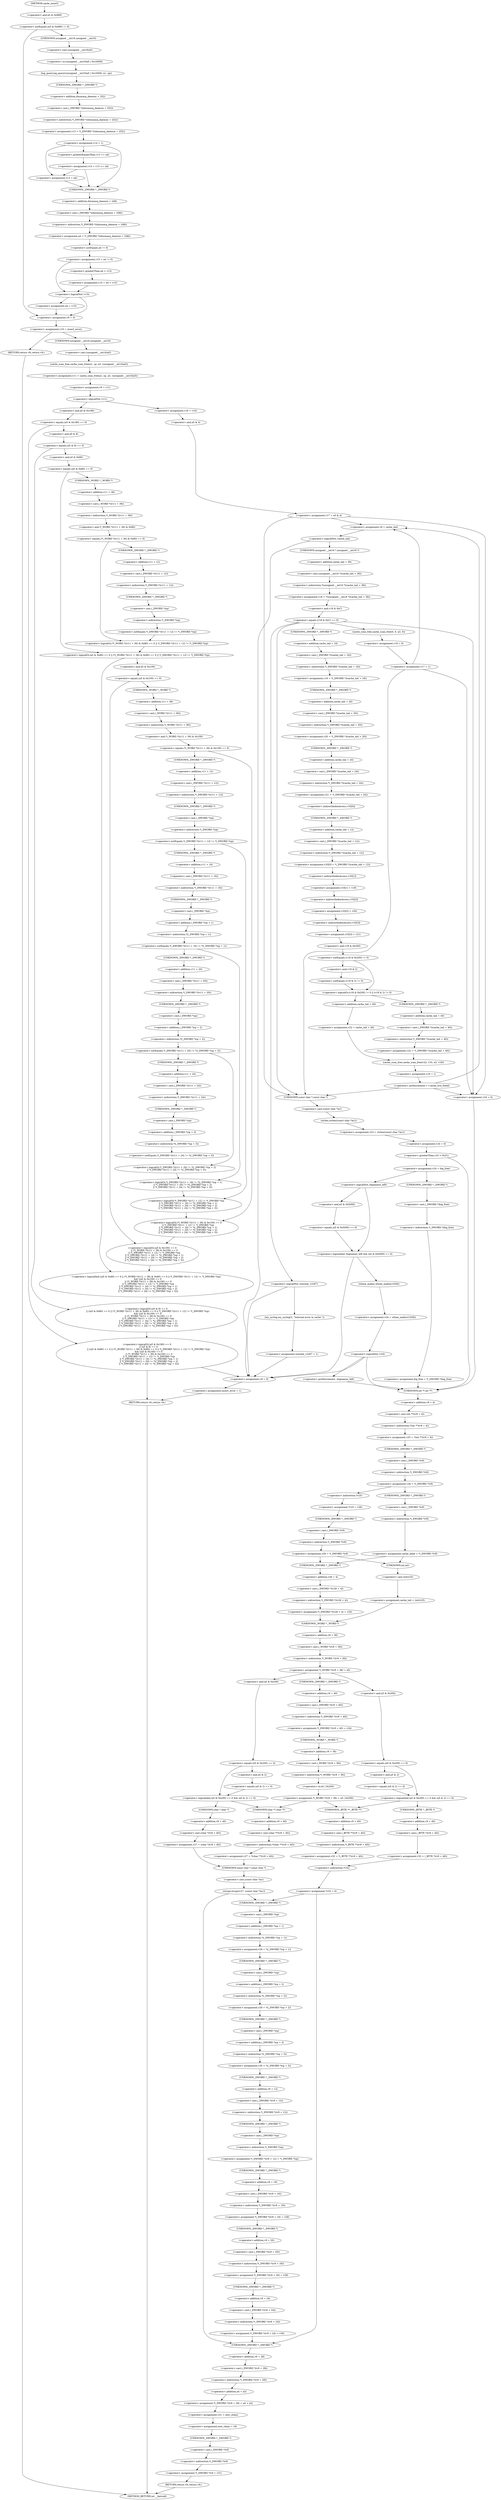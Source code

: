 digraph cache_insert {  
"1000157" [label = "(<operator>.notEquals,(a5 & 0x980) != 0)" ]
"1000158" [label = "(<operator>.and,a5 & 0x980)" ]
"1000163" [label = "(log_query,log_query((unsigned __int16)a5 | 0x10000, a1, cp))" ]
"1000164" [label = "(<operator>.or,(unsigned __int16)a5 | 0x10000)" ]
"1000165" [label = "(<operator>.cast,(unsigned __int16)a5)" ]
"1000166" [label = "(UNKNOWN,unsigned __int16,unsigned __int16)" ]
"1000171" [label = "(<operator>.assignment,v13 = *(_DWORD *)(dnsmasq_daemon + 252))" ]
"1000173" [label = "(<operator>.indirection,*(_DWORD *)(dnsmasq_daemon + 252))" ]
"1000174" [label = "(<operator>.cast,(_DWORD *)(dnsmasq_daemon + 252))" ]
"1000175" [label = "(UNKNOWN,_DWORD *,_DWORD *)" ]
"1000176" [label = "(<operator>.addition,dnsmasq_daemon + 252)" ]
"1000179" [label = "(<operator>.assignment,v14 = 1)" ]
"1000184" [label = "(<operator>.assignment,v14 = v13 >= a4)" ]
"1000186" [label = "(<operator>.greaterEqualsThan,v13 >= a4)" ]
"1000191" [label = "(<operator>.assignment,v13 = a4)" ]
"1000194" [label = "(<operator>.assignment,a4 = *(_DWORD *)(dnsmasq_daemon + 248))" ]
"1000196" [label = "(<operator>.indirection,*(_DWORD *)(dnsmasq_daemon + 248))" ]
"1000197" [label = "(<operator>.cast,(_DWORD *)(dnsmasq_daemon + 248))" ]
"1000198" [label = "(UNKNOWN,_DWORD *,_DWORD *)" ]
"1000199" [label = "(<operator>.addition,dnsmasq_daemon + 248)" ]
"1000202" [label = "(<operator>.assignment,v15 = a4 != 0)" ]
"1000204" [label = "(<operator>.notEquals,a4 != 0)" ]
"1000209" [label = "(<operator>.assignment,v15 = a4 > v13)" ]
"1000211" [label = "(<operator>.greaterThan,a4 > v13)" ]
"1000215" [label = "(<operator>.logicalNot,!v15)" ]
"1000217" [label = "(<operator>.assignment,a4 = v13)" ]
"1000220" [label = "(<operator>.assignment,v9 = 0)" ]
"1000223" [label = "(<operator>.assignment,v10 = insert_error)" ]
"1000228" [label = "(RETURN,return v9;,return v9;)" ]
"1000230" [label = "(<operator>.assignment,v11 = cache_scan_free(a1, cp, a3, (unsigned __int16)a5))" ]
"1000232" [label = "(cache_scan_free,cache_scan_free(a1, cp, a3, (unsigned __int16)a5))" ]
"1000236" [label = "(<operator>.cast,(unsigned __int16)a5)" ]
"1000237" [label = "(UNKNOWN,unsigned __int16,unsigned __int16)" ]
"1000239" [label = "(<operator>.assignment,v9 = v11)" ]
"1000243" [label = "(<operator>.logicalNot,!v11)" ]
"1000246" [label = "(<operator>.assignment,v16 = v10)" ]
"1000249" [label = "(<operator>.assignment,v17 = a5 & 4)" ]
"1000251" [label = "(<operator>.and,a5 & 4)" ]
"1000257" [label = "(<operator>.assignment,v9 = cache_tail)" ]
"1000261" [label = "(<operator>.logicalNot,!cache_tail)" ]
"1000264" [label = "(<operator>.assignment,v18 = *(unsigned __int16 *)(cache_tail + 36))" ]
"1000266" [label = "(<operator>.indirection,*(unsigned __int16 *)(cache_tail + 36))" ]
"1000267" [label = "(<operator>.cast,(unsigned __int16 *)(cache_tail + 36))" ]
"1000268" [label = "(UNKNOWN,unsigned __int16 *,unsigned __int16 *)" ]
"1000269" [label = "(<operator>.addition,cache_tail + 36)" ]
"1000273" [label = "(<operator>.equals,(v18 & 0xC) == 0)" ]
"1000274" [label = "(<operator>.and,v18 & 0xC)" ]
"1000283" [label = "(<operator>.logicalNot,!warned_12267)" ]
"1000286" [label = "(my_syslog,my_syslog(3, \"Internal error in cache.\"))" ]
"1000289" [label = "(<operator>.assignment,warned_12267 = 1)" ]
"1000296" [label = "(<operator>.assignment,v19 = *(_DWORD *)(cache_tail + 16))" ]
"1000298" [label = "(<operator>.indirection,*(_DWORD *)(cache_tail + 16))" ]
"1000299" [label = "(<operator>.cast,(_DWORD *)(cache_tail + 16))" ]
"1000300" [label = "(UNKNOWN,_DWORD *,_DWORD *)" ]
"1000301" [label = "(<operator>.addition,cache_tail + 16)" ]
"1000304" [label = "(<operator>.assignment,v20 = *(_DWORD *)(cache_tail + 20))" ]
"1000306" [label = "(<operator>.indirection,*(_DWORD *)(cache_tail + 20))" ]
"1000307" [label = "(<operator>.cast,(_DWORD *)(cache_tail + 20))" ]
"1000308" [label = "(UNKNOWN,_DWORD *,_DWORD *)" ]
"1000309" [label = "(<operator>.addition,cache_tail + 20)" ]
"1000312" [label = "(<operator>.assignment,v21 = *(_DWORD *)(cache_tail + 24))" ]
"1000314" [label = "(<operator>.indirection,*(_DWORD *)(cache_tail + 24))" ]
"1000315" [label = "(<operator>.cast,(_DWORD *)(cache_tail + 24))" ]
"1000316" [label = "(UNKNOWN,_DWORD *,_DWORD *)" ]
"1000317" [label = "(<operator>.addition,cache_tail + 24)" ]
"1000320" [label = "(<operator>.assignment,v33[0] = *(_DWORD *)(cache_tail + 12))" ]
"1000321" [label = "(<operator>.indirectIndexAccess,v33[0])" ]
"1000324" [label = "(<operator>.indirection,*(_DWORD *)(cache_tail + 12))" ]
"1000325" [label = "(<operator>.cast,(_DWORD *)(cache_tail + 12))" ]
"1000326" [label = "(UNKNOWN,_DWORD *,_DWORD *)" ]
"1000327" [label = "(<operator>.addition,cache_tail + 12)" ]
"1000330" [label = "(<operator>.assignment,v33[1] = v19)" ]
"1000331" [label = "(<operator>.indirectIndexAccess,v33[1])" ]
"1000335" [label = "(<operator>.assignment,v33[2] = v20)" ]
"1000336" [label = "(<operator>.indirectIndexAccess,v33[2])" ]
"1000340" [label = "(<operator>.assignment,v33[3] = v21)" ]
"1000341" [label = "(<operator>.indirectIndexAccess,v33[3])" ]
"1000346" [label = "(<operator>.logicalOr,(v18 & 0x200) != 0 || (v18 & 2) != 0)" ]
"1000347" [label = "(<operator>.notEquals,(v18 & 0x200) != 0)" ]
"1000348" [label = "(<operator>.and,v18 & 0x200)" ]
"1000352" [label = "(<operator>.notEquals,(v18 & 2) != 0)" ]
"1000353" [label = "(<operator>.and,v18 & 2)" ]
"1000357" [label = "(<operator>.assignment,v22 = *(_DWORD *)(cache_tail + 40))" ]
"1000359" [label = "(<operator>.indirection,*(_DWORD *)(cache_tail + 40))" ]
"1000360" [label = "(<operator>.cast,(_DWORD *)(cache_tail + 40))" ]
"1000361" [label = "(UNKNOWN,_DWORD *,_DWORD *)" ]
"1000362" [label = "(<operator>.addition,cache_tail + 40)" ]
"1000366" [label = "(<operator>.assignment,v22 = cache_tail + 40)" ]
"1000368" [label = "(<operator>.addition,cache_tail + 40)" ]
"1000371" [label = "(cache_scan_free,cache_scan_free(v22, v33, a3, v18))" ]
"1000376" [label = "(<operator>.assignment,v16 = 1)" ]
"1000379" [label = "(<operator>.preIncrement,++cache_live_freed)" ]
"1000383" [label = "(cache_scan_free,cache_scan_free(0, 0, a3, 0))" ]
"1000388" [label = "(<operator>.assignment,v16 = 0)" ]
"1000391" [label = "(<operator>.assignment,v17 = 1)" ]
"1000397" [label = "(<operator>.assignment,v23 = strlen((const char *)a1))" ]
"1000399" [label = "(strlen,strlen((const char *)a1))" ]
"1000400" [label = "(<operator>.cast,(const char *)a1)" ]
"1000401" [label = "(UNKNOWN,const char *,const char *)" ]
"1000403" [label = "(<operator>.assignment,v24 = 0)" ]
"1000407" [label = "(<operator>.greaterThan,v23 > 0x31)" ]
"1000411" [label = "(<operator>.assignment,v24 = big_free)" ]
"1000417" [label = "(<operator>.assignment,big_free = *(_DWORD *)big_free)" ]
"1000419" [label = "(<operator>.indirection,*(_DWORD *)big_free)" ]
"1000420" [label = "(<operator>.cast,(_DWORD *)big_free)" ]
"1000421" [label = "(UNKNOWN,_DWORD *,_DWORD *)" ]
"1000426" [label = "(<operator>.logicalAnd,!bignames_left && (a5 & 0x5000) == 0)" ]
"1000427" [label = "(<operator>.logicalNot,!bignames_left)" ]
"1000429" [label = "(<operator>.equals,(a5 & 0x5000) == 0)" ]
"1000430" [label = "(<operator>.and,a5 & 0x5000)" ]
"1000435" [label = "(<operator>.assignment,v24 = whine_malloc(1028))" ]
"1000437" [label = "(whine_malloc,whine_malloc(1028))" ]
"1000440" [label = "(<operator>.logicalNot,!v24)" ]
"1000445" [label = "(<operator>.preDecrement,--bignames_left)" ]
"1000449" [label = "(<operator>.assignment,v24 = 0)" ]
"1000452" [label = "(<operator>.assignment,v25 = *(int **)(v9 + 4))" ]
"1000454" [label = "(<operator>.indirection,*(int **)(v9 + 4))" ]
"1000455" [label = "(<operator>.cast,(int **)(v9 + 4))" ]
"1000456" [label = "(UNKNOWN,int **,int **)" ]
"1000457" [label = "(<operator>.addition,v9 + 4)" ]
"1000460" [label = "(<operator>.assignment,v26 = *(_DWORD *)v9)" ]
"1000462" [label = "(<operator>.indirection,*(_DWORD *)v9)" ]
"1000463" [label = "(<operator>.cast,(_DWORD *)v9)" ]
"1000464" [label = "(UNKNOWN,_DWORD *,_DWORD *)" ]
"1000469" [label = "(<operator>.assignment,*v25 = v26)" ]
"1000470" [label = "(<operator>.indirection,*v25)" ]
"1000473" [label = "(<operator>.assignment,v26 = *(_DWORD *)v9)" ]
"1000475" [label = "(<operator>.indirection,*(_DWORD *)v9)" ]
"1000476" [label = "(<operator>.cast,(_DWORD *)v9)" ]
"1000477" [label = "(UNKNOWN,_DWORD *,_DWORD *)" ]
"1000481" [label = "(<operator>.assignment,cache_head = *(_DWORD *)v9)" ]
"1000483" [label = "(<operator>.indirection,*(_DWORD *)v9)" ]
"1000484" [label = "(<operator>.cast,(_DWORD *)v9)" ]
"1000485" [label = "(UNKNOWN,_DWORD *,_DWORD *)" ]
"1000489" [label = "(<operator>.assignment,*(_DWORD *)(v26 + 4) = v25)" ]
"1000490" [label = "(<operator>.indirection,*(_DWORD *)(v26 + 4))" ]
"1000491" [label = "(<operator>.cast,(_DWORD *)(v26 + 4))" ]
"1000492" [label = "(UNKNOWN,_DWORD *,_DWORD *)" ]
"1000493" [label = "(<operator>.addition,v26 + 4)" ]
"1000498" [label = "(<operator>.assignment,cache_tail = (int)v25)" ]
"1000500" [label = "(<operator>.cast,(int)v25)" ]
"1000501" [label = "(UNKNOWN,int,int)" ]
"1000503" [label = "(<operator>.assignment,*(_WORD *)(v9 + 36) = a5)" ]
"1000504" [label = "(<operator>.indirection,*(_WORD *)(v9 + 36))" ]
"1000505" [label = "(<operator>.cast,(_WORD *)(v9 + 36))" ]
"1000506" [label = "(UNKNOWN,_WORD *,_WORD *)" ]
"1000507" [label = "(<operator>.addition,v9 + 36)" ]
"1000514" [label = "(<operator>.assignment,*(_DWORD *)(v9 + 40) = v24)" ]
"1000515" [label = "(<operator>.indirection,*(_DWORD *)(v9 + 40))" ]
"1000516" [label = "(<operator>.cast,(_DWORD *)(v9 + 40))" ]
"1000517" [label = "(UNKNOWN,_DWORD *,_DWORD *)" ]
"1000518" [label = "(<operator>.addition,v9 + 40)" ]
"1000522" [label = "(<operator>.assignment,*(_WORD *)(v9 + 36) = a5 | 0x200)" ]
"1000523" [label = "(<operator>.indirection,*(_WORD *)(v9 + 36))" ]
"1000524" [label = "(<operator>.cast,(_WORD *)(v9 + 36))" ]
"1000525" [label = "(UNKNOWN,_WORD *,_WORD *)" ]
"1000526" [label = "(<operator>.addition,v9 + 36)" ]
"1000529" [label = "(<operator>.or,a5 | 0x200)" ]
"1000541" [label = "(<operator>.logicalAnd,(a5 & 0x200) == 0 && (a5 & 2) == 0)" ]
"1000542" [label = "(<operator>.equals,(a5 & 0x200) == 0)" ]
"1000543" [label = "(<operator>.and,a5 & 0x200)" ]
"1000547" [label = "(<operator>.equals,(a5 & 2) == 0)" ]
"1000548" [label = "(<operator>.and,a5 & 2)" ]
"1000553" [label = "(<operator>.assignment,v27 = (char *)(v9 + 40))" ]
"1000555" [label = "(<operator>.cast,(char *)(v9 + 40))" ]
"1000556" [label = "(UNKNOWN,char *,char *)" ]
"1000557" [label = "(<operator>.addition,v9 + 40)" ]
"1000562" [label = "(<operator>.assignment,v27 = *(char **)(v9 + 40))" ]
"1000564" [label = "(<operator>.indirection,*(char **)(v9 + 40))" ]
"1000565" [label = "(<operator>.cast,(char **)(v9 + 40))" ]
"1000566" [label = "(UNKNOWN,char **,char **)" ]
"1000567" [label = "(<operator>.addition,v9 + 40)" ]
"1000571" [label = "(strcpy,strcpy(v27, (const char *)a1))" ]
"1000573" [label = "(<operator>.cast,(const char *)a1)" ]
"1000574" [label = "(UNKNOWN,const char *,const char *)" ]
"1000580" [label = "(<operator>.assignment,v28 = *((_DWORD *)cp + 1))" ]
"1000582" [label = "(<operator>.indirection,*((_DWORD *)cp + 1))" ]
"1000583" [label = "(<operator>.addition,(_DWORD *)cp + 1)" ]
"1000584" [label = "(<operator>.cast,(_DWORD *)cp)" ]
"1000585" [label = "(UNKNOWN,_DWORD *,_DWORD *)" ]
"1000588" [label = "(<operator>.assignment,v29 = *((_DWORD *)cp + 2))" ]
"1000590" [label = "(<operator>.indirection,*((_DWORD *)cp + 2))" ]
"1000591" [label = "(<operator>.addition,(_DWORD *)cp + 2)" ]
"1000592" [label = "(<operator>.cast,(_DWORD *)cp)" ]
"1000593" [label = "(UNKNOWN,_DWORD *,_DWORD *)" ]
"1000596" [label = "(<operator>.assignment,v30 = *((_DWORD *)cp + 3))" ]
"1000598" [label = "(<operator>.indirection,*((_DWORD *)cp + 3))" ]
"1000599" [label = "(<operator>.addition,(_DWORD *)cp + 3)" ]
"1000600" [label = "(<operator>.cast,(_DWORD *)cp)" ]
"1000601" [label = "(UNKNOWN,_DWORD *,_DWORD *)" ]
"1000604" [label = "(<operator>.assignment,*(_DWORD *)(v9 + 12) = *(_DWORD *)cp)" ]
"1000605" [label = "(<operator>.indirection,*(_DWORD *)(v9 + 12))" ]
"1000606" [label = "(<operator>.cast,(_DWORD *)(v9 + 12))" ]
"1000607" [label = "(UNKNOWN,_DWORD *,_DWORD *)" ]
"1000608" [label = "(<operator>.addition,v9 + 12)" ]
"1000611" [label = "(<operator>.indirection,*(_DWORD *)cp)" ]
"1000612" [label = "(<operator>.cast,(_DWORD *)cp)" ]
"1000613" [label = "(UNKNOWN,_DWORD *,_DWORD *)" ]
"1000615" [label = "(<operator>.assignment,*(_DWORD *)(v9 + 16) = v28)" ]
"1000616" [label = "(<operator>.indirection,*(_DWORD *)(v9 + 16))" ]
"1000617" [label = "(<operator>.cast,(_DWORD *)(v9 + 16))" ]
"1000618" [label = "(UNKNOWN,_DWORD *,_DWORD *)" ]
"1000619" [label = "(<operator>.addition,v9 + 16)" ]
"1000623" [label = "(<operator>.assignment,*(_DWORD *)(v9 + 20) = v29)" ]
"1000624" [label = "(<operator>.indirection,*(_DWORD *)(v9 + 20))" ]
"1000625" [label = "(<operator>.cast,(_DWORD *)(v9 + 20))" ]
"1000626" [label = "(UNKNOWN,_DWORD *,_DWORD *)" ]
"1000627" [label = "(<operator>.addition,v9 + 20)" ]
"1000631" [label = "(<operator>.assignment,*(_DWORD *)(v9 + 24) = v30)" ]
"1000632" [label = "(<operator>.indirection,*(_DWORD *)(v9 + 24))" ]
"1000633" [label = "(<operator>.cast,(_DWORD *)(v9 + 24))" ]
"1000634" [label = "(UNKNOWN,_DWORD *,_DWORD *)" ]
"1000635" [label = "(<operator>.addition,v9 + 24)" ]
"1000639" [label = "(<operator>.assignment,*(_DWORD *)(v9 + 28) = a4 + a3)" ]
"1000640" [label = "(<operator>.indirection,*(_DWORD *)(v9 + 28))" ]
"1000641" [label = "(<operator>.cast,(_DWORD *)(v9 + 28))" ]
"1000642" [label = "(UNKNOWN,_DWORD *,_DWORD *)" ]
"1000643" [label = "(<operator>.addition,v9 + 28)" ]
"1000646" [label = "(<operator>.addition,a4 + a3)" ]
"1000649" [label = "(<operator>.assignment,v31 = new_chain)" ]
"1000652" [label = "(<operator>.assignment,new_chain = v9)" ]
"1000655" [label = "(<operator>.assignment,*(_DWORD *)v9 = v31)" ]
"1000656" [label = "(<operator>.indirection,*(_DWORD *)v9)" ]
"1000657" [label = "(<operator>.cast,(_DWORD *)v9)" ]
"1000658" [label = "(UNKNOWN,_DWORD *,_DWORD *)" ]
"1000661" [label = "(RETURN,return v9;,return v9;)" ]
"1000664" [label = "(<operator>.logicalAnd,(a5 & 0x200) == 0 && (a5 & 2) == 0)" ]
"1000665" [label = "(<operator>.equals,(a5 & 0x200) == 0)" ]
"1000666" [label = "(<operator>.and,a5 & 0x200)" ]
"1000670" [label = "(<operator>.equals,(a5 & 2) == 0)" ]
"1000671" [label = "(<operator>.and,a5 & 2)" ]
"1000676" [label = "(<operator>.assignment,v32 = (_BYTE *)(v9 + 40))" ]
"1000678" [label = "(<operator>.cast,(_BYTE *)(v9 + 40))" ]
"1000679" [label = "(UNKNOWN,_BYTE *,_BYTE *)" ]
"1000680" [label = "(<operator>.addition,v9 + 40)" ]
"1000684" [label = "(<operator>.assignment,*v32 = 0)" ]
"1000685" [label = "(<operator>.indirection,*v32)" ]
"1000689" [label = "(<operator>.assignment,v32 = *(_BYTE **)(v9 + 40))" ]
"1000691" [label = "(<operator>.indirection,*(_BYTE **)(v9 + 40))" ]
"1000692" [label = "(<operator>.cast,(_BYTE **)(v9 + 40))" ]
"1000693" [label = "(UNKNOWN,_BYTE **,_BYTE **)" ]
"1000694" [label = "(<operator>.addition,v9 + 40)" ]
"1000699" [label = "(<operator>.logicalOr,(a5 & 0x180) == 0\n    || (a5 & 8) == 0\n    || ((a5 & 0x80) == 0 || (*(_WORD *)(v11 + 36) & 0x80) == 0 || *(_DWORD *)(v11 + 12) != *(_DWORD *)cp)\n    && ((a5 & 0x100) == 0\n     || (*(_WORD *)(v11 + 36) & 0x100) == 0\n     || *(_DWORD *)(v11 + 12) != *(_DWORD *)cp\n     || *(_DWORD *)(v11 + 16) != *((_DWORD *)cp + 1)\n     || *(_DWORD *)(v11 + 20) != *((_DWORD *)cp + 2)\n     || *(_DWORD *)(v11 + 24) != *((_DWORD *)cp + 3)))" ]
"1000700" [label = "(<operator>.equals,(a5 & 0x180) == 0)" ]
"1000701" [label = "(<operator>.and,a5 & 0x180)" ]
"1000705" [label = "(<operator>.logicalOr,(a5 & 8) == 0\n    || ((a5 & 0x80) == 0 || (*(_WORD *)(v11 + 36) & 0x80) == 0 || *(_DWORD *)(v11 + 12) != *(_DWORD *)cp)\n    && ((a5 & 0x100) == 0\n     || (*(_WORD *)(v11 + 36) & 0x100) == 0\n     || *(_DWORD *)(v11 + 12) != *(_DWORD *)cp\n     || *(_DWORD *)(v11 + 16) != *((_DWORD *)cp + 1)\n     || *(_DWORD *)(v11 + 20) != *((_DWORD *)cp + 2)\n     || *(_DWORD *)(v11 + 24) != *((_DWORD *)cp + 3)))" ]
"1000706" [label = "(<operator>.equals,(a5 & 8) == 0)" ]
"1000707" [label = "(<operator>.and,a5 & 8)" ]
"1000711" [label = "(<operator>.logicalAnd,((a5 & 0x80) == 0 || (*(_WORD *)(v11 + 36) & 0x80) == 0 || *(_DWORD *)(v11 + 12) != *(_DWORD *)cp)\n    && ((a5 & 0x100) == 0\n     || (*(_WORD *)(v11 + 36) & 0x100) == 0\n     || *(_DWORD *)(v11 + 12) != *(_DWORD *)cp\n     || *(_DWORD *)(v11 + 16) != *((_DWORD *)cp + 1)\n     || *(_DWORD *)(v11 + 20) != *((_DWORD *)cp + 2)\n     || *(_DWORD *)(v11 + 24) != *((_DWORD *)cp + 3)))" ]
"1000712" [label = "(<operator>.logicalOr,(a5 & 0x80) == 0 || (*(_WORD *)(v11 + 36) & 0x80) == 0 || *(_DWORD *)(v11 + 12) != *(_DWORD *)cp)" ]
"1000713" [label = "(<operator>.equals,(a5 & 0x80) == 0)" ]
"1000714" [label = "(<operator>.and,a5 & 0x80)" ]
"1000718" [label = "(<operator>.logicalOr,(*(_WORD *)(v11 + 36) & 0x80) == 0 || *(_DWORD *)(v11 + 12) != *(_DWORD *)cp)" ]
"1000719" [label = "(<operator>.equals,(*(_WORD *)(v11 + 36) & 0x80) == 0)" ]
"1000720" [label = "(<operator>.and,*(_WORD *)(v11 + 36) & 0x80)" ]
"1000721" [label = "(<operator>.indirection,*(_WORD *)(v11 + 36))" ]
"1000722" [label = "(<operator>.cast,(_WORD *)(v11 + 36))" ]
"1000723" [label = "(UNKNOWN,_WORD *,_WORD *)" ]
"1000724" [label = "(<operator>.addition,v11 + 36)" ]
"1000729" [label = "(<operator>.notEquals,*(_DWORD *)(v11 + 12) != *(_DWORD *)cp)" ]
"1000730" [label = "(<operator>.indirection,*(_DWORD *)(v11 + 12))" ]
"1000731" [label = "(<operator>.cast,(_DWORD *)(v11 + 12))" ]
"1000732" [label = "(UNKNOWN,_DWORD *,_DWORD *)" ]
"1000733" [label = "(<operator>.addition,v11 + 12)" ]
"1000736" [label = "(<operator>.indirection,*(_DWORD *)cp)" ]
"1000737" [label = "(<operator>.cast,(_DWORD *)cp)" ]
"1000738" [label = "(UNKNOWN,_DWORD *,_DWORD *)" ]
"1000740" [label = "(<operator>.logicalOr,(a5 & 0x100) == 0\n     || (*(_WORD *)(v11 + 36) & 0x100) == 0\n     || *(_DWORD *)(v11 + 12) != *(_DWORD *)cp\n     || *(_DWORD *)(v11 + 16) != *((_DWORD *)cp + 1)\n     || *(_DWORD *)(v11 + 20) != *((_DWORD *)cp + 2)\n     || *(_DWORD *)(v11 + 24) != *((_DWORD *)cp + 3))" ]
"1000741" [label = "(<operator>.equals,(a5 & 0x100) == 0)" ]
"1000742" [label = "(<operator>.and,a5 & 0x100)" ]
"1000746" [label = "(<operator>.logicalOr,(*(_WORD *)(v11 + 36) & 0x100) == 0\n     || *(_DWORD *)(v11 + 12) != *(_DWORD *)cp\n     || *(_DWORD *)(v11 + 16) != *((_DWORD *)cp + 1)\n     || *(_DWORD *)(v11 + 20) != *((_DWORD *)cp + 2)\n     || *(_DWORD *)(v11 + 24) != *((_DWORD *)cp + 3))" ]
"1000747" [label = "(<operator>.equals,(*(_WORD *)(v11 + 36) & 0x100) == 0)" ]
"1000748" [label = "(<operator>.and,*(_WORD *)(v11 + 36) & 0x100)" ]
"1000749" [label = "(<operator>.indirection,*(_WORD *)(v11 + 36))" ]
"1000750" [label = "(<operator>.cast,(_WORD *)(v11 + 36))" ]
"1000751" [label = "(UNKNOWN,_WORD *,_WORD *)" ]
"1000752" [label = "(<operator>.addition,v11 + 36)" ]
"1000757" [label = "(<operator>.logicalOr,*(_DWORD *)(v11 + 12) != *(_DWORD *)cp\n     || *(_DWORD *)(v11 + 16) != *((_DWORD *)cp + 1)\n     || *(_DWORD *)(v11 + 20) != *((_DWORD *)cp + 2)\n     || *(_DWORD *)(v11 + 24) != *((_DWORD *)cp + 3))" ]
"1000758" [label = "(<operator>.notEquals,*(_DWORD *)(v11 + 12) != *(_DWORD *)cp)" ]
"1000759" [label = "(<operator>.indirection,*(_DWORD *)(v11 + 12))" ]
"1000760" [label = "(<operator>.cast,(_DWORD *)(v11 + 12))" ]
"1000761" [label = "(UNKNOWN,_DWORD *,_DWORD *)" ]
"1000762" [label = "(<operator>.addition,v11 + 12)" ]
"1000765" [label = "(<operator>.indirection,*(_DWORD *)cp)" ]
"1000766" [label = "(<operator>.cast,(_DWORD *)cp)" ]
"1000767" [label = "(UNKNOWN,_DWORD *,_DWORD *)" ]
"1000769" [label = "(<operator>.logicalOr,*(_DWORD *)(v11 + 16) != *((_DWORD *)cp + 1)\n     || *(_DWORD *)(v11 + 20) != *((_DWORD *)cp + 2)\n     || *(_DWORD *)(v11 + 24) != *((_DWORD *)cp + 3))" ]
"1000770" [label = "(<operator>.notEquals,*(_DWORD *)(v11 + 16) != *((_DWORD *)cp + 1))" ]
"1000771" [label = "(<operator>.indirection,*(_DWORD *)(v11 + 16))" ]
"1000772" [label = "(<operator>.cast,(_DWORD *)(v11 + 16))" ]
"1000773" [label = "(UNKNOWN,_DWORD *,_DWORD *)" ]
"1000774" [label = "(<operator>.addition,v11 + 16)" ]
"1000777" [label = "(<operator>.indirection,*((_DWORD *)cp + 1))" ]
"1000778" [label = "(<operator>.addition,(_DWORD *)cp + 1)" ]
"1000779" [label = "(<operator>.cast,(_DWORD *)cp)" ]
"1000780" [label = "(UNKNOWN,_DWORD *,_DWORD *)" ]
"1000783" [label = "(<operator>.logicalOr,*(_DWORD *)(v11 + 20) != *((_DWORD *)cp + 2)\n     || *(_DWORD *)(v11 + 24) != *((_DWORD *)cp + 3))" ]
"1000784" [label = "(<operator>.notEquals,*(_DWORD *)(v11 + 20) != *((_DWORD *)cp + 2))" ]
"1000785" [label = "(<operator>.indirection,*(_DWORD *)(v11 + 20))" ]
"1000786" [label = "(<operator>.cast,(_DWORD *)(v11 + 20))" ]
"1000787" [label = "(UNKNOWN,_DWORD *,_DWORD *)" ]
"1000788" [label = "(<operator>.addition,v11 + 20)" ]
"1000791" [label = "(<operator>.indirection,*((_DWORD *)cp + 2))" ]
"1000792" [label = "(<operator>.addition,(_DWORD *)cp + 2)" ]
"1000793" [label = "(<operator>.cast,(_DWORD *)cp)" ]
"1000794" [label = "(UNKNOWN,_DWORD *,_DWORD *)" ]
"1000797" [label = "(<operator>.notEquals,*(_DWORD *)(v11 + 24) != *((_DWORD *)cp + 3))" ]
"1000798" [label = "(<operator>.indirection,*(_DWORD *)(v11 + 24))" ]
"1000799" [label = "(<operator>.cast,(_DWORD *)(v11 + 24))" ]
"1000800" [label = "(UNKNOWN,_DWORD *,_DWORD *)" ]
"1000801" [label = "(<operator>.addition,v11 + 24)" ]
"1000804" [label = "(<operator>.indirection,*((_DWORD *)cp + 3))" ]
"1000805" [label = "(<operator>.addition,(_DWORD *)cp + 3)" ]
"1000806" [label = "(<operator>.cast,(_DWORD *)cp)" ]
"1000807" [label = "(UNKNOWN,_DWORD *,_DWORD *)" ]
"1000812" [label = "(<operator>.assignment,v9 = 0)" ]
"1000815" [label = "(<operator>.assignment,insert_error = 1)" ]
"1000818" [label = "(RETURN,return v9;,return v9;)" ]
"1000125" [label = "(METHOD,cache_insert)" ]
"1000820" [label = "(METHOD_RETURN,int __fastcall)" ]
  "1000157" -> "1000166" 
  "1000157" -> "1000220" 
  "1000158" -> "1000157" 
  "1000163" -> "1000175" 
  "1000164" -> "1000163" 
  "1000165" -> "1000164" 
  "1000166" -> "1000165" 
  "1000171" -> "1000179" 
  "1000173" -> "1000171" 
  "1000174" -> "1000173" 
  "1000175" -> "1000176" 
  "1000176" -> "1000174" 
  "1000179" -> "1000186" 
  "1000179" -> "1000191" 
  "1000179" -> "1000198" 
  "1000184" -> "1000191" 
  "1000184" -> "1000198" 
  "1000186" -> "1000184" 
  "1000191" -> "1000198" 
  "1000194" -> "1000204" 
  "1000196" -> "1000194" 
  "1000197" -> "1000196" 
  "1000198" -> "1000199" 
  "1000199" -> "1000197" 
  "1000202" -> "1000211" 
  "1000202" -> "1000215" 
  "1000204" -> "1000202" 
  "1000209" -> "1000215" 
  "1000211" -> "1000209" 
  "1000215" -> "1000217" 
  "1000215" -> "1000220" 
  "1000217" -> "1000220" 
  "1000220" -> "1000223" 
  "1000223" -> "1000228" 
  "1000223" -> "1000237" 
  "1000228" -> "1000820" 
  "1000230" -> "1000239" 
  "1000232" -> "1000230" 
  "1000236" -> "1000232" 
  "1000237" -> "1000236" 
  "1000239" -> "1000243" 
  "1000243" -> "1000246" 
  "1000243" -> "1000701" 
  "1000246" -> "1000251" 
  "1000249" -> "1000257" 
  "1000249" -> "1000401" 
  "1000249" -> "1000449" 
  "1000251" -> "1000249" 
  "1000257" -> "1000261" 
  "1000261" -> "1000812" 
  "1000261" -> "1000268" 
  "1000264" -> "1000274" 
  "1000266" -> "1000264" 
  "1000267" -> "1000266" 
  "1000268" -> "1000269" 
  "1000269" -> "1000267" 
  "1000273" -> "1000401" 
  "1000273" -> "1000449" 
  "1000273" -> "1000283" 
  "1000273" -> "1000300" 
  "1000273" -> "1000383" 
  "1000274" -> "1000273" 
  "1000283" -> "1000286" 
  "1000283" -> "1000812" 
  "1000286" -> "1000289" 
  "1000289" -> "1000812" 
  "1000296" -> "1000308" 
  "1000298" -> "1000296" 
  "1000299" -> "1000298" 
  "1000300" -> "1000301" 
  "1000301" -> "1000299" 
  "1000304" -> "1000316" 
  "1000306" -> "1000304" 
  "1000307" -> "1000306" 
  "1000308" -> "1000309" 
  "1000309" -> "1000307" 
  "1000312" -> "1000321" 
  "1000314" -> "1000312" 
  "1000315" -> "1000314" 
  "1000316" -> "1000317" 
  "1000317" -> "1000315" 
  "1000320" -> "1000331" 
  "1000321" -> "1000326" 
  "1000324" -> "1000320" 
  "1000325" -> "1000324" 
  "1000326" -> "1000327" 
  "1000327" -> "1000325" 
  "1000330" -> "1000336" 
  "1000331" -> "1000330" 
  "1000335" -> "1000341" 
  "1000336" -> "1000335" 
  "1000340" -> "1000348" 
  "1000341" -> "1000340" 
  "1000346" -> "1000361" 
  "1000346" -> "1000368" 
  "1000347" -> "1000346" 
  "1000347" -> "1000353" 
  "1000348" -> "1000347" 
  "1000352" -> "1000346" 
  "1000353" -> "1000352" 
  "1000357" -> "1000371" 
  "1000359" -> "1000357" 
  "1000360" -> "1000359" 
  "1000361" -> "1000362" 
  "1000362" -> "1000360" 
  "1000366" -> "1000371" 
  "1000368" -> "1000366" 
  "1000371" -> "1000376" 
  "1000376" -> "1000379" 
  "1000379" -> "1000257" 
  "1000379" -> "1000401" 
  "1000379" -> "1000449" 
  "1000383" -> "1000388" 
  "1000388" -> "1000391" 
  "1000391" -> "1000257" 
  "1000391" -> "1000401" 
  "1000391" -> "1000449" 
  "1000397" -> "1000403" 
  "1000399" -> "1000397" 
  "1000400" -> "1000399" 
  "1000401" -> "1000400" 
  "1000403" -> "1000407" 
  "1000407" -> "1000411" 
  "1000407" -> "1000456" 
  "1000411" -> "1000421" 
  "1000411" -> "1000427" 
  "1000417" -> "1000456" 
  "1000419" -> "1000417" 
  "1000420" -> "1000419" 
  "1000421" -> "1000420" 
  "1000426" -> "1000812" 
  "1000426" -> "1000437" 
  "1000427" -> "1000426" 
  "1000427" -> "1000430" 
  "1000429" -> "1000426" 
  "1000430" -> "1000429" 
  "1000435" -> "1000440" 
  "1000437" -> "1000435" 
  "1000440" -> "1000812" 
  "1000440" -> "1000445" 
  "1000440" -> "1000456" 
  "1000445" -> "1000456" 
  "1000449" -> "1000456" 
  "1000452" -> "1000464" 
  "1000454" -> "1000452" 
  "1000455" -> "1000454" 
  "1000456" -> "1000457" 
  "1000457" -> "1000455" 
  "1000460" -> "1000470" 
  "1000460" -> "1000485" 
  "1000462" -> "1000460" 
  "1000463" -> "1000462" 
  "1000464" -> "1000463" 
  "1000469" -> "1000477" 
  "1000470" -> "1000469" 
  "1000473" -> "1000492" 
  "1000473" -> "1000501" 
  "1000475" -> "1000473" 
  "1000476" -> "1000475" 
  "1000477" -> "1000476" 
  "1000481" -> "1000492" 
  "1000481" -> "1000501" 
  "1000483" -> "1000481" 
  "1000484" -> "1000483" 
  "1000485" -> "1000484" 
  "1000489" -> "1000506" 
  "1000490" -> "1000489" 
  "1000491" -> "1000490" 
  "1000492" -> "1000493" 
  "1000493" -> "1000491" 
  "1000498" -> "1000506" 
  "1000500" -> "1000498" 
  "1000501" -> "1000500" 
  "1000503" -> "1000517" 
  "1000503" -> "1000543" 
  "1000503" -> "1000666" 
  "1000504" -> "1000503" 
  "1000505" -> "1000504" 
  "1000506" -> "1000507" 
  "1000507" -> "1000505" 
  "1000514" -> "1000525" 
  "1000515" -> "1000514" 
  "1000516" -> "1000515" 
  "1000517" -> "1000518" 
  "1000518" -> "1000516" 
  "1000522" -> "1000566" 
  "1000522" -> "1000693" 
  "1000523" -> "1000529" 
  "1000524" -> "1000523" 
  "1000525" -> "1000526" 
  "1000526" -> "1000524" 
  "1000529" -> "1000522" 
  "1000541" -> "1000556" 
  "1000541" -> "1000566" 
  "1000542" -> "1000541" 
  "1000542" -> "1000548" 
  "1000543" -> "1000542" 
  "1000547" -> "1000541" 
  "1000548" -> "1000547" 
  "1000553" -> "1000574" 
  "1000555" -> "1000553" 
  "1000556" -> "1000557" 
  "1000557" -> "1000555" 
  "1000562" -> "1000574" 
  "1000564" -> "1000562" 
  "1000565" -> "1000564" 
  "1000566" -> "1000567" 
  "1000567" -> "1000565" 
  "1000571" -> "1000642" 
  "1000571" -> "1000585" 
  "1000573" -> "1000571" 
  "1000574" -> "1000573" 
  "1000580" -> "1000593" 
  "1000582" -> "1000580" 
  "1000583" -> "1000582" 
  "1000584" -> "1000583" 
  "1000585" -> "1000584" 
  "1000588" -> "1000601" 
  "1000590" -> "1000588" 
  "1000591" -> "1000590" 
  "1000592" -> "1000591" 
  "1000593" -> "1000592" 
  "1000596" -> "1000607" 
  "1000598" -> "1000596" 
  "1000599" -> "1000598" 
  "1000600" -> "1000599" 
  "1000601" -> "1000600" 
  "1000604" -> "1000618" 
  "1000605" -> "1000613" 
  "1000606" -> "1000605" 
  "1000607" -> "1000608" 
  "1000608" -> "1000606" 
  "1000611" -> "1000604" 
  "1000612" -> "1000611" 
  "1000613" -> "1000612" 
  "1000615" -> "1000626" 
  "1000616" -> "1000615" 
  "1000617" -> "1000616" 
  "1000618" -> "1000619" 
  "1000619" -> "1000617" 
  "1000623" -> "1000634" 
  "1000624" -> "1000623" 
  "1000625" -> "1000624" 
  "1000626" -> "1000627" 
  "1000627" -> "1000625" 
  "1000631" -> "1000642" 
  "1000632" -> "1000631" 
  "1000633" -> "1000632" 
  "1000634" -> "1000635" 
  "1000635" -> "1000633" 
  "1000639" -> "1000649" 
  "1000640" -> "1000646" 
  "1000641" -> "1000640" 
  "1000642" -> "1000643" 
  "1000643" -> "1000641" 
  "1000646" -> "1000639" 
  "1000649" -> "1000652" 
  "1000652" -> "1000658" 
  "1000655" -> "1000661" 
  "1000656" -> "1000655" 
  "1000657" -> "1000656" 
  "1000658" -> "1000657" 
  "1000661" -> "1000820" 
  "1000664" -> "1000679" 
  "1000664" -> "1000693" 
  "1000665" -> "1000664" 
  "1000665" -> "1000671" 
  "1000666" -> "1000665" 
  "1000670" -> "1000664" 
  "1000671" -> "1000670" 
  "1000676" -> "1000685" 
  "1000678" -> "1000676" 
  "1000679" -> "1000680" 
  "1000680" -> "1000678" 
  "1000684" -> "1000642" 
  "1000684" -> "1000585" 
  "1000685" -> "1000684" 
  "1000689" -> "1000685" 
  "1000691" -> "1000689" 
  "1000692" -> "1000691" 
  "1000693" -> "1000694" 
  "1000694" -> "1000692" 
  "1000699" -> "1000812" 
  "1000699" -> "1000818" 
  "1000700" -> "1000699" 
  "1000700" -> "1000707" 
  "1000701" -> "1000700" 
  "1000705" -> "1000699" 
  "1000706" -> "1000705" 
  "1000706" -> "1000714" 
  "1000707" -> "1000706" 
  "1000711" -> "1000705" 
  "1000712" -> "1000711" 
  "1000712" -> "1000742" 
  "1000713" -> "1000723" 
  "1000713" -> "1000712" 
  "1000714" -> "1000713" 
  "1000718" -> "1000712" 
  "1000719" -> "1000732" 
  "1000719" -> "1000718" 
  "1000720" -> "1000719" 
  "1000721" -> "1000720" 
  "1000722" -> "1000721" 
  "1000723" -> "1000724" 
  "1000724" -> "1000722" 
  "1000729" -> "1000718" 
  "1000730" -> "1000738" 
  "1000731" -> "1000730" 
  "1000732" -> "1000733" 
  "1000733" -> "1000731" 
  "1000736" -> "1000729" 
  "1000737" -> "1000736" 
  "1000738" -> "1000737" 
  "1000740" -> "1000711" 
  "1000741" -> "1000751" 
  "1000741" -> "1000740" 
  "1000742" -> "1000741" 
  "1000746" -> "1000740" 
  "1000747" -> "1000761" 
  "1000747" -> "1000746" 
  "1000748" -> "1000747" 
  "1000749" -> "1000748" 
  "1000750" -> "1000749" 
  "1000751" -> "1000752" 
  "1000752" -> "1000750" 
  "1000757" -> "1000746" 
  "1000758" -> "1000773" 
  "1000758" -> "1000757" 
  "1000759" -> "1000767" 
  "1000760" -> "1000759" 
  "1000761" -> "1000762" 
  "1000762" -> "1000760" 
  "1000765" -> "1000758" 
  "1000766" -> "1000765" 
  "1000767" -> "1000766" 
  "1000769" -> "1000757" 
  "1000770" -> "1000787" 
  "1000770" -> "1000769" 
  "1000771" -> "1000780" 
  "1000772" -> "1000771" 
  "1000773" -> "1000774" 
  "1000774" -> "1000772" 
  "1000777" -> "1000770" 
  "1000778" -> "1000777" 
  "1000779" -> "1000778" 
  "1000780" -> "1000779" 
  "1000783" -> "1000769" 
  "1000784" -> "1000800" 
  "1000784" -> "1000783" 
  "1000785" -> "1000794" 
  "1000786" -> "1000785" 
  "1000787" -> "1000788" 
  "1000788" -> "1000786" 
  "1000791" -> "1000784" 
  "1000792" -> "1000791" 
  "1000793" -> "1000792" 
  "1000794" -> "1000793" 
  "1000797" -> "1000783" 
  "1000798" -> "1000807" 
  "1000799" -> "1000798" 
  "1000800" -> "1000801" 
  "1000801" -> "1000799" 
  "1000804" -> "1000797" 
  "1000805" -> "1000804" 
  "1000806" -> "1000805" 
  "1000807" -> "1000806" 
  "1000812" -> "1000815" 
  "1000815" -> "1000818" 
  "1000818" -> "1000820" 
  "1000125" -> "1000158" 
}
